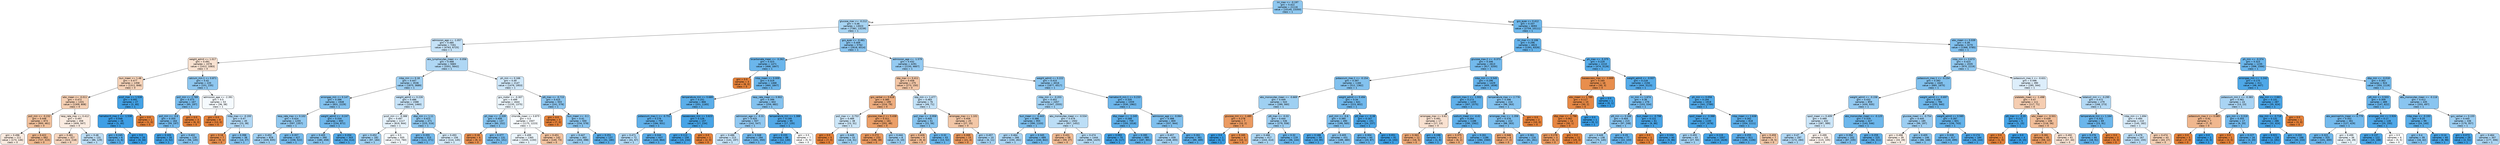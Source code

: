 digraph Tree {
node [shape=box, style="filled, rounded", color="black", fontname="helvetica"] ;
edge [fontname="helvetica"] ;
0 [label="inr_max <= -0.197\ngini = 0.422\nsamples = 21116\nvalue = [10140, 23350]\nclass = 1", fillcolor="#8fc8f0"] ;
1 [label="glucose_max <= -0.212\ngini = 0.46\nsamples = 13023\nvalue = [7381, 13239]\nclass = 1", fillcolor="#a7d4f3"] ;
0 -> 1 [labeldistance=2.5, labelangle=45, headlabel="True"] ;
2 [label="admission_age <= -1.057\ngini = 0.485\nsamples = 7261\nvalue = [4763, 6725]\nclass = 1", fillcolor="#c5e2f7"] ;
1 -> 2 ;
3 [label="weight_admit <= 1.017\ngini = 0.491\nsamples = 1578\nvalue = [1412, 1083]\nclass = 0", fillcolor="#f9e2d1"] ;
2 -> 3 ;
4 [label="bun_mean <= 1.48\ngini = 0.477\nsamples = 1358\nvalue = [1311, 848]\nclass = 0", fillcolor="#f6d3b9"] ;
3 -> 4 ;
5 [label="wbc_mean <= -0.011\ngini = 0.472\nsamples = 1331\nvalue = [1309, 808]\nclass = 0", fillcolor="#f5cfb3"] ;
4 -> 5 ;
6 [label="po2_min <= -0.232\ngini = 0.448\nsamples = 873\nvalue = [900, 461]\nclass = 0", fillcolor="#f2c29e"] ;
5 -> 6 ;
7 [label="gini = 0.496\nsamples = 211\nvalue = [173, 146]\nclass = 0", fillcolor="#fbebe0"] ;
6 -> 7 ;
8 [label="gini = 0.422\nsamples = 662\nvalue = [727, 315]\nclass = 0", fillcolor="#f0b88f"] ;
6 -> 8 ;
9 [label="resp_rate_max <= 0.412\ngini = 0.497\nsamples = 458\nvalue = [409, 347]\nclass = 0", fillcolor="#fbece1"] ;
5 -> 9 ;
10 [label="gini = 0.481\nsamples = 327\nvalue = [323, 218]\nclass = 0", fillcolor="#f7d6bf"] ;
9 -> 10 ;
11 [label="gini = 0.48\nsamples = 131\nvalue = [86, 129]\nclass = 1", fillcolor="#bddef6"] ;
9 -> 11 ;
12 [label="pco2_max <= 1.528\ngini = 0.091\nsamples = 27\nvalue = [2, 40]\nclass = 1", fillcolor="#43a2e6"] ;
4 -> 12 ;
13 [label="hematocrit_max.1 <= -1.538\ngini = 0.048\nsamples = 26\nvalue = [1, 40]\nclass = 1", fillcolor="#3e9fe6"] ;
12 -> 13 ;
14 [label="gini = 0.245\nsamples = 6\nvalue = [1, 6]\nclass = 1", fillcolor="#5aade9"] ;
13 -> 14 ;
15 [label="gini = 0.0\nsamples = 20\nvalue = [0, 34]\nclass = 1", fillcolor="#399de5"] ;
13 -> 15 ;
16 [label="gini = 0.0\nsamples = 1\nvalue = [1, 0]\nclass = 0", fillcolor="#e58139"] ;
12 -> 16 ;
17 [label="calcium_min.1 <= 0.871\ngini = 0.42\nsamples = 220\nvalue = [101, 235]\nclass = 1", fillcolor="#8ec7f0"] ;
3 -> 17 ;
18 [label="po2_min <= 2.789\ngini = 0.373\nsamples = 167\nvalue = [65, 197]\nclass = 1", fillcolor="#7abdee"] ;
17 -> 18 ;
19 [label="po2_min <= -0.6\ngini = 0.355\nsamples = 164\nvalue = [59, 197]\nclass = 1", fillcolor="#74baed"] ;
18 -> 19 ;
20 [label="gini = 0.103\nsamples = 35\nvalue = [3, 52]\nclass = 1", fillcolor="#44a3e6"] ;
19 -> 20 ;
21 [label="gini = 0.402\nsamples = 129\nvalue = [56, 145]\nclass = 1", fillcolor="#85c3ef"] ;
19 -> 21 ;
22 [label="gini = 0.0\nsamples = 3\nvalue = [6, 0]\nclass = 0", fillcolor="#e58139"] ;
18 -> 22 ;
23 [label="admission_age <= -2.391\ngini = 0.5\nsamples = 53\nvalue = [36, 38]\nclass = 1", fillcolor="#f5fafe"] ;
17 -> 23 ;
24 [label="gini = 0.0\nsamples = 8\nvalue = [13, 0]\nclass = 0", fillcolor="#e58139"] ;
23 -> 24 ;
25 [label="mbp_max <= -0.193\ngini = 0.47\nsamples = 45\nvalue = [23, 38]\nclass = 1", fillcolor="#b1d8f5"] ;
23 -> 25 ;
26 [label="gini = 0.18\nsamples = 7\nvalue = [9, 1]\nclass = 0", fillcolor="#e88f4f"] ;
25 -> 26 ;
27 [label="gini = 0.398\nsamples = 38\nvalue = [14, 37]\nclass = 1", fillcolor="#84c2ef"] ;
25 -> 27 ;
28 [label="abs_lymphocytes_mean <= -0.056\ngini = 0.468\nsamples = 5683\nvalue = [3351, 5642]\nclass = 1", fillcolor="#afd7f4"] ;
2 -> 28 ;
29 [label="mbp_min <= 0.18\ngini = 0.447\nsamples = 3536\nvalue = [1875, 3689]\nclass = 1", fillcolor="#9ecff2"] ;
28 -> 29 ;
30 [label="aniongap_min <= 0.147\ngini = 0.396\nsamples = 1948\nvalue = [831, 2229]\nclass = 1", fillcolor="#83c2ef"] ;
29 -> 30 ;
31 [label="resp_rate_max <= 0.102\ngini = 0.424\nsamples = 1255\nvalue = [597, 1357]\nclass = 1", fillcolor="#90c8f0"] ;
30 -> 31 ;
32 [label="gini = 0.452\nsamples = 828\nvalue = [439, 835]\nclass = 1", fillcolor="#a1d1f3"] ;
31 -> 32 ;
33 [label="gini = 0.357\nsamples = 427\nvalue = [158, 522]\nclass = 1", fillcolor="#75bbed"] ;
31 -> 33 ;
34 [label="weight_admit <= -0.247\ngini = 0.334\nsamples = 693\nvalue = [234, 872]\nclass = 1", fillcolor="#6eb7ec"] ;
30 -> 34 ;
35 [label="gini = 0.405\nsamples = 390\nvalue = [180, 458]\nclass = 1", fillcolor="#87c4ef"] ;
34 -> 35 ;
36 [label="gini = 0.204\nsamples = 303\nvalue = [54, 414]\nclass = 1", fillcolor="#53aae8"] ;
34 -> 36 ;
37 [label="weight_admit <= 0.226\ngini = 0.486\nsamples = 1588\nvalue = [1044, 1460]\nclass = 1", fillcolor="#c7e3f8"] ;
29 -> 37 ;
38 [label="pco2_min <= -0.388\ngini = 0.497\nsamples = 1117\nvalue = [819, 944]\nclass = 1", fillcolor="#e5f2fc"] ;
37 -> 38 ;
39 [label="gini = 0.452\nsamples = 182\nvalue = [97, 184]\nclass = 1", fillcolor="#a1d1f3"] ;
38 -> 39 ;
40 [label="gini = 0.5\nsamples = 935\nvalue = [722, 760]\nclass = 1", fillcolor="#f5fafe"] ;
38 -> 40 ;
41 [label="dbp_min <= 1.11\ngini = 0.423\nsamples = 471\nvalue = [225, 516]\nclass = 1", fillcolor="#8fc8f0"] ;
37 -> 41 ;
42 [label="gini = 0.355\nsamples = 315\nvalue = [111, 371]\nclass = 1", fillcolor="#74baed"] ;
41 -> 42 ;
43 [label="gini = 0.493\nsamples = 156\nvalue = [114, 145]\nclass = 1", fillcolor="#d5eaf9"] ;
41 -> 43 ;
44 [label="ph_min <= 0.166\ngini = 0.49\nsamples = 2147\nvalue = [1476, 1953]\nclass = 1", fillcolor="#cfe7f9"] ;
28 -> 44 ;
45 [label="gcs_motor <= -0.307\ngini = 0.499\nsamples = 1644\nvalue = [1235, 1375]\nclass = 1", fillcolor="#ebf5fc"] ;
44 -> 45 ;
46 [label="ph_max <= -2.339\ngini = 0.406\nsamples = 137\nvalue = [60, 152]\nclass = 1", fillcolor="#87c4ef"] ;
45 -> 46 ;
47 [label="gini = 0.18\nsamples = 6\nvalue = [9, 1]\nclass = 0", fillcolor="#e88f4f"] ;
46 -> 47 ;
48 [label="gini = 0.377\nsamples = 131\nvalue = [51, 151]\nclass = 1", fillcolor="#7cbeee"] ;
46 -> 48 ;
49 [label="chloride_mean <= 0.875\ngini = 0.5\nsamples = 1507\nvalue = [1175, 1223]\nclass = 1", fillcolor="#f7fbfe"] ;
45 -> 49 ;
50 [label="gini = 0.499\nsamples = 1365\nvalue = [1035, 1150]\nclass = 1", fillcolor="#ebf5fc"] ;
49 -> 50 ;
51 [label="gini = 0.451\nsamples = 142\nvalue = [140, 73]\nclass = 0", fillcolor="#f3c3a0"] ;
49 -> 51 ;
52 [label="ptt_max <= -0.715\ngini = 0.415\nsamples = 503\nvalue = [241, 578]\nclass = 1", fillcolor="#8cc6f0"] ;
44 -> 52 ;
53 [label="gini = 0.0\nsamples = 3\nvalue = [7, 0]\nclass = 0", fillcolor="#e58139"] ;
52 -> 53 ;
54 [label="bun_mean <= -0.1\ngini = 0.41\nsamples = 500\nvalue = [234, 578]\nclass = 1", fillcolor="#89c5f0"] ;
52 -> 54 ;
55 [label="gini = 0.447\nsamples = 363\nvalue = [203, 398]\nclass = 1", fillcolor="#9ecff2"] ;
54 -> 55 ;
56 [label="gini = 0.251\nsamples = 137\nvalue = [31, 180]\nclass = 1", fillcolor="#5baee9"] ;
54 -> 56 ;
57 [label="gcs_eyes <= -0.461\ngini = 0.409\nsamples = 5762\nvalue = [2618, 6514]\nclass = 1", fillcolor="#89c4ef"] ;
1 -> 57 ;
58 [label="bicarbonate_mean <= -3.262\ngini = 0.323\nsamples = 1471\nvalue = [468, 1847]\nclass = 1", fillcolor="#6bb6ec"] ;
57 -> 58 ;
59 [label="gini = 0.0\nsamples = 3\nvalue = [8, 0]\nclass = 0", fillcolor="#e58139"] ;
58 -> 59 ;
60 [label="mbp_mean <= 0.009\ngini = 0.319\nsamples = 1468\nvalue = [460, 1847]\nclass = 1", fillcolor="#6ab5eb"] ;
58 -> 60 ;
61 [label="temperature_min <= 0.689\ngini = 0.251\nsamples = 866\nvalue = [201, 1165]\nclass = 1", fillcolor="#5baee9"] ;
60 -> 61 ;
62 [label="potassium_max.1 <= -0.751\ngini = 0.276\nsamples = 709\nvalue = [184, 931]\nclass = 1", fillcolor="#60b0ea"] ;
61 -> 62 ;
63 [label="gini = 0.471\nsamples = 72\nvalue = [41, 67]\nclass = 1", fillcolor="#b2d9f5"] ;
62 -> 63 ;
64 [label="gini = 0.244\nsamples = 637\nvalue = [143, 864]\nclass = 1", fillcolor="#5aade9"] ;
62 -> 64 ;
65 [label="baseexcess_min <= 3.623\ngini = 0.126\nsamples = 157\nvalue = [17, 234]\nclass = 1", fillcolor="#47a4e7"] ;
61 -> 65 ;
66 [label="gini = 0.113\nsamples = 156\nvalue = [15, 234]\nclass = 1", fillcolor="#46a3e7"] ;
65 -> 66 ;
67 [label="gini = 0.0\nsamples = 1\nvalue = [2, 0]\nclass = 0", fillcolor="#e58139"] ;
65 -> 67 ;
68 [label="resp_rate_mean <= 0.902\ngini = 0.399\nsamples = 602\nvalue = [259, 682]\nclass = 1", fillcolor="#84c2ef"] ;
60 -> 68 ;
69 [label="admission_age <= -0.31\ngini = 0.425\nsamples = 507\nvalue = [242, 547]\nclass = 1", fillcolor="#91c8f1"] ;
68 -> 69 ;
70 [label="gini = 0.486\nsamples = 213\nvalue = [141, 197]\nclass = 1", fillcolor="#c7e3f8"] ;
69 -> 70 ;
71 [label="gini = 0.348\nsamples = 294\nvalue = [101, 350]\nclass = 1", fillcolor="#72b9ed"] ;
69 -> 71 ;
72 [label="temperature_min <= 1.388\ngini = 0.199\nsamples = 95\nvalue = [17, 135]\nclass = 1", fillcolor="#52a9e8"] ;
68 -> 72 ;
73 [label="gini = 0.155\nsamples = 88\nvalue = [12, 130]\nclass = 1", fillcolor="#4ba6e7"] ;
72 -> 73 ;
74 [label="gini = 0.5\nsamples = 7\nvalue = [5, 5]\nclass = 0", fillcolor="#ffffff"] ;
72 -> 74 ;
75 [label="admission_age <= -1.579\ngini = 0.432\nsamples = 4291\nvalue = [2150, 4667]\nclass = 1", fillcolor="#94caf1"] ;
57 -> 75 ;
76 [label="sbp_max <= 0.411\ngini = 0.458\nsamples = 275\nvalue = [273, 150]\nclass = 0", fillcolor="#f3c6a6"] ;
75 -> 76 ;
77 [label="gcs_verbal <= 0.618\ngini = 0.385\nsamples = 199\nvalue = [224, 79]\nclass = 0", fillcolor="#eead7f"] ;
76 -> 77 ;
78 [label="po2_max <= -0.753\ngini = 0.489\nsamples = 38\nvalue = [23, 31]\nclass = 1", fillcolor="#cce6f8"] ;
77 -> 78 ;
79 [label="gini = 0.0\nsamples = 5\nvalue = [7, 0]\nclass = 0", fillcolor="#e58139"] ;
78 -> 79 ;
80 [label="gini = 0.449\nsamples = 33\nvalue = [16, 31]\nclass = 1", fillcolor="#9fd0f2"] ;
78 -> 80 ;
81 [label="glucose_max.2 <= 5.438\ngini = 0.311\nsamples = 161\nvalue = [201, 48]\nclass = 0", fillcolor="#eb9f68"] ;
77 -> 81 ;
82 [label="gini = 0.272\nsamples = 153\nvalue = [196, 38]\nclass = 0", fillcolor="#ea995f"] ;
81 -> 82 ;
83 [label="gini = 0.444\nsamples = 8\nvalue = [5, 10]\nclass = 1", fillcolor="#9ccef2"] ;
81 -> 83 ;
84 [label="sbp_min <= 1.477\ngini = 0.483\nsamples = 76\nvalue = [49, 71]\nclass = 1", fillcolor="#c2e1f7"] ;
76 -> 84 ;
85 [label="po2_max <= -0.958\ngini = 0.405\nsamples = 51\nvalue = [22, 56]\nclass = 1", fillcolor="#87c4ef"] ;
84 -> 85 ;
86 [label="gini = 0.426\nsamples = 8\nvalue = [9, 4]\nclass = 0", fillcolor="#f1b991"] ;
85 -> 86 ;
87 [label="gini = 0.32\nsamples = 43\nvalue = [13, 52]\nclass = 1", fillcolor="#6ab6ec"] ;
85 -> 87 ;
88 [label="aniongap_max <= 1.101\ngini = 0.459\nsamples = 25\nvalue = [27, 15]\nclass = 0", fillcolor="#f3c7a7"] ;
84 -> 88 ;
89 [label="gini = 0.269\nsamples = 15\nvalue = [21, 4]\nclass = 0", fillcolor="#ea995f"] ;
88 -> 89 ;
90 [label="gini = 0.457\nsamples = 10\nvalue = [6, 11]\nclass = 1", fillcolor="#a5d2f3"] ;
88 -> 90 ;
91 [label="weight_admit <= 0.222\ngini = 0.415\nsamples = 4016\nvalue = [1877, 4517]\nclass = 1", fillcolor="#8bc6f0"] ;
75 -> 91 ;
92 [label="mbp_min <= -0.203\ngini = 0.452\nsamples = 2457\nvalue = [1347, 2555]\nclass = 1", fillcolor="#a1d1f3"] ;
91 -> 92 ;
93 [label="bun_mean <= -0.443\ngini = 0.386\nsamples = 955\nvalue = [390, 1103]\nclass = 1", fillcolor="#7fc0ee"] ;
92 -> 93 ;
94 [label="gini = 0.464\nsamples = 266\nvalue = [150, 261]\nclass = 1", fillcolor="#abd5f4"] ;
93 -> 94 ;
95 [label="gini = 0.345\nsamples = 689\nvalue = [240, 842]\nclass = 1", fillcolor="#71b9ec"] ;
93 -> 95 ;
96 [label="abs_monocytes_mean <= -0.534\ngini = 0.479\nsamples = 1502\nvalue = [957, 1452]\nclass = 1", fillcolor="#bcdef6"] ;
92 -> 96 ;
97 [label="gini = 0.431\nsamples = 58\nvalue = [59, 27]\nclass = 0", fillcolor="#f1bb94"] ;
96 -> 97 ;
98 [label="gini = 0.474\nsamples = 1444\nvalue = [898, 1425]\nclass = 1", fillcolor="#b6dbf5"] ;
96 -> 98 ;
99 [label="hematocrit_min.1 <= 0.233\ngini = 0.335\nsamples = 1559\nvalue = [530, 1962]\nclass = 1", fillcolor="#6eb7ec"] ;
91 -> 99 ;
100 [label="dbp_mean <= -1.245\ngini = 0.268\nsamples = 759\nvalue = [193, 1018]\nclass = 1", fillcolor="#5fb0ea"] ;
99 -> 100 ;
101 [label="gini = 0.093\nsamples = 70\nvalue = [6, 117]\nclass = 1", fillcolor="#43a2e6"] ;
100 -> 101 ;
102 [label="gini = 0.285\nsamples = 689\nvalue = [187, 901]\nclass = 1", fillcolor="#62b1ea"] ;
100 -> 102 ;
103 [label="admission_age <= -0.064\ngini = 0.388\nsamples = 800\nvalue = [337, 944]\nclass = 1", fillcolor="#80c0ee"] ;
99 -> 103 ;
104 [label="gini = 0.457\nsamples = 439\nvalue = [248, 455]\nclass = 1", fillcolor="#a5d2f3"] ;
103 -> 104 ;
105 [label="gini = 0.261\nsamples = 361\nvalue = [89, 489]\nclass = 1", fillcolor="#5dafea"] ;
103 -> 105 ;
106 [label="gcs_eyes <= 0.412\ngini = 0.337\nsamples = 8093\nvalue = [2759, 10111]\nclass = 1", fillcolor="#6fb8ec"] ;
0 -> 106 [labeldistance=2.5, labelangle=-45, headlabel="False"] ;
107 [label="inr_max <= 0.106\ngini = 0.296\nsamples = 4823\nvalue = [1391, 6326]\nclass = 1", fillcolor="#65b3eb"] ;
106 -> 107 ;
108 [label="glucose_max.2 <= -0.373\ngini = 0.346\nsamples = 2613\nvalue = [917, 3200]\nclass = 1", fillcolor="#72b9ec"] ;
107 -> 108 ;
109 [label="potassium_max.1 <= -0.154\ngini = 0.397\nsamples = 1184\nvalue = [512, 1362]\nclass = 1", fillcolor="#83c2ef"] ;
108 -> 109 ;
110 [label="abs_monocytes_mean <= -0.669\ngini = 0.449\nsamples = 543\nvalue = [289, 560]\nclass = 1", fillcolor="#9fd0f2"] ;
109 -> 110 ;
111 [label="glucose_min <= -1.485\ngini = 0.278\nsamples = 7\nvalue = [10, 2]\nclass = 0", fillcolor="#ea9a61"] ;
110 -> 111 ;
112 [label="gini = 0.0\nsamples = 1\nvalue = [0, 1]\nclass = 1", fillcolor="#399de5"] ;
111 -> 112 ;
113 [label="gini = 0.165\nsamples = 6\nvalue = [10, 1]\nclass = 0", fillcolor="#e88e4d"] ;
111 -> 113 ;
114 [label="ptt_max <= -0.03\ngini = 0.444\nsamples = 536\nvalue = [279, 558]\nclass = 1", fillcolor="#9ccef2"] ;
110 -> 114 ;
115 [label="gini = 0.466\nsamples = 417\nvalue = [243, 414]\nclass = 1", fillcolor="#add7f4"] ;
114 -> 115 ;
116 [label="gini = 0.32\nsamples = 119\nvalue = [36, 144]\nclass = 1", fillcolor="#6ab6ec"] ;
114 -> 116 ;
117 [label="weight_admit <= 0.494\ngini = 0.34\nsamples = 641\nvalue = [223, 802]\nclass = 1", fillcolor="#70b8ec"] ;
109 -> 117 ;
118 [label="po2_min <= -0.6\ngini = 0.385\nsamples = 490\nvalue = [199, 565]\nclass = 1", fillcolor="#7fc0ee"] ;
117 -> 118 ;
119 [label="gini = 0.188\nsamples = 59\nvalue = [10, 85]\nclass = 1", fillcolor="#50a9e8"] ;
118 -> 119 ;
120 [label="gini = 0.405\nsamples = 431\nvalue = [189, 480]\nclass = 1", fillcolor="#87c4ef"] ;
118 -> 120 ;
121 [label="ptt_max <= -0.38\ngini = 0.167\nsamples = 151\nvalue = [24, 237]\nclass = 1", fillcolor="#4da7e8"] ;
117 -> 121 ;
122 [label="gini = 0.304\nsamples = 60\nvalue = [20, 87]\nclass = 1", fillcolor="#67b4eb"] ;
121 -> 122 ;
123 [label="gini = 0.051\nsamples = 91\nvalue = [4, 150]\nclass = 1", fillcolor="#3ea0e6"] ;
121 -> 123 ;
124 [label="mbp_min <= 0.545\ngini = 0.296\nsamples = 1429\nvalue = [405, 1838]\nclass = 1", fillcolor="#65b3eb"] ;
108 -> 124 ;
125 [label="calcium_max.1 <= -1.932\ngini = 0.273\nsamples = 1205\nvalue = [307, 1575]\nclass = 1", fillcolor="#60b0ea"] ;
124 -> 125 ;
126 [label="aniongap_max <= 0.61\ngini = 0.491\nsamples = 17\nvalue = [17, 13]\nclass = 0", fillcolor="#f9e1d0"] ;
125 -> 126 ;
127 [label="gini = 0.363\nsamples = 12\nvalue = [16, 5]\nclass = 0", fillcolor="#eda877"] ;
126 -> 127 ;
128 [label="gini = 0.198\nsamples = 5\nvalue = [1, 8]\nclass = 1", fillcolor="#52a9e8"] ;
126 -> 128 ;
129 [label="sodium_mean <= -4.41\ngini = 0.264\nsamples = 1188\nvalue = [290, 1562]\nclass = 1", fillcolor="#5eafea"] ;
125 -> 129 ;
130 [label="gini = 0.375\nsamples = 2\nvalue = [6, 2]\nclass = 0", fillcolor="#eeab7b"] ;
129 -> 130 ;
131 [label="gini = 0.261\nsamples = 1186\nvalue = [284, 1560]\nclass = 1", fillcolor="#5dafea"] ;
129 -> 131 ;
132 [label="temperature_max <= 2.776\ngini = 0.396\nsamples = 224\nvalue = [98, 263]\nclass = 1", fillcolor="#83c2ef"] ;
124 -> 132 ;
133 [label="aniongap_max <= -1.356\ngini = 0.376\nsamples = 222\nvalue = [88, 263]\nclass = 1", fillcolor="#7bbeee"] ;
132 -> 133 ;
134 [label="gini = 0.346\nsamples = 6\nvalue = [7, 2]\nclass = 0", fillcolor="#eca572"] ;
133 -> 134 ;
135 [label="gini = 0.361\nsamples = 216\nvalue = [81, 261]\nclass = 1", fillcolor="#76bbed"] ;
133 -> 135 ;
136 [label="gini = 0.0\nsamples = 2\nvalue = [10, 0]\nclass = 0", fillcolor="#e58139"] ;
132 -> 136 ;
137 [label="ph_max <= -5.375\ngini = 0.229\nsamples = 2210\nvalue = [474, 3126]\nclass = 1", fillcolor="#57ace9"] ;
107 -> 137 ;
138 [label="baseexcess_max <= -3.669\ngini = 0.165\nsamples = 16\nvalue = [30, 3]\nclass = 0", fillcolor="#e88e4d"] ;
137 -> 138 ;
139 [label="wbc_mean <= 1.789\ngini = 0.117\nsamples = 15\nvalue = [30, 2]\nclass = 0", fillcolor="#e78946"] ;
138 -> 139 ;
140 [label="dbp_max <= -1.796\ngini = 0.062\nsamples = 14\nvalue = [30, 1]\nclass = 0", fillcolor="#e68540"] ;
139 -> 140 ;
141 [label="gini = 0.278\nsamples = 3\nvalue = [5, 1]\nclass = 0", fillcolor="#ea9a61"] ;
140 -> 141 ;
142 [label="gini = 0.0\nsamples = 11\nvalue = [25, 0]\nclass = 0", fillcolor="#e58139"] ;
140 -> 142 ;
143 [label="gini = 0.0\nsamples = 1\nvalue = [0, 1]\nclass = 1", fillcolor="#399de5"] ;
139 -> 143 ;
144 [label="gini = 0.0\nsamples = 1\nvalue = [0, 1]\nclass = 1", fillcolor="#399de5"] ;
138 -> 144 ;
145 [label="weight_admit <= -0.937\ngini = 0.218\nsamples = 2194\nvalue = [444, 3123]\nclass = 1", fillcolor="#55abe9"] ;
137 -> 145 ;
146 [label="inr_min <= 1.674\ngini = 0.36\nsamples = 276\nvalue = [103, 334]\nclass = 1", fillcolor="#76bbed"] ;
145 -> 146 ;
147 [label="ptt_min <= 0.168\ngini = 0.404\nsamples = 215\nvalue = [97, 248]\nclass = 1", fillcolor="#86c3ef"] ;
146 -> 147 ;
148 [label="gini = 0.449\nsamples = 138\nvalue = [75, 145]\nclass = 1", fillcolor="#9fd0f2"] ;
147 -> 148 ;
149 [label="gini = 0.29\nsamples = 77\nvalue = [22, 103]\nclass = 1", fillcolor="#63b2eb"] ;
147 -> 149 ;
150 [label="bun_mean <= -0.798\ngini = 0.122\nsamples = 61\nvalue = [6, 86]\nclass = 1", fillcolor="#47a4e7"] ;
146 -> 150 ;
151 [label="gini = 0.0\nsamples = 1\nvalue = [1, 0]\nclass = 0", fillcolor="#e58139"] ;
150 -> 151 ;
152 [label="gini = 0.104\nsamples = 60\nvalue = [5, 86]\nclass = 1", fillcolor="#45a3e7"] ;
150 -> 152 ;
153 [label="ph_min <= 0.058\ngini = 0.194\nsamples = 1918\nvalue = [341, 2789]\nclass = 1", fillcolor="#51a9e8"] ;
145 -> 153 ;
154 [label="spo2_mean <= -3.388\ngini = 0.14\nsamples = 1100\nvalue = [137, 1678]\nclass = 1", fillcolor="#49a5e7"] ;
153 -> 154 ;
155 [label="gini = 0.455\nsamples = 43\nvalue = [27, 50]\nclass = 1", fillcolor="#a4d2f3"] ;
154 -> 155 ;
156 [label="gini = 0.119\nsamples = 1057\nvalue = [110, 1628]\nclass = 1", fillcolor="#46a4e7"] ;
154 -> 156 ;
157 [label="mbp_mean <= 2.638\ngini = 0.262\nsamples = 818\nvalue = [204, 1111]\nclass = 1", fillcolor="#5dafea"] ;
153 -> 157 ;
158 [label="gini = 0.255\nsamples = 811\nvalue = [195, 1106]\nclass = 1", fillcolor="#5caeea"] ;
157 -> 158 ;
159 [label="gini = 0.459\nsamples = 7\nvalue = [9, 5]\nclass = 0", fillcolor="#f3c7a7"] ;
157 -> 159 ;
160 [label="wbc_mean <= 0.039\ngini = 0.39\nsamples = 3270\nvalue = [1368, 3785]\nclass = 1", fillcolor="#81c0ee"] ;
106 -> 160 ;
161 [label="mbp_min <= 0.673\ngini = 0.423\nsamples = 2035\nvalue = [970, 2219]\nclass = 1", fillcolor="#90c8f0"] ;
160 -> 161 ;
162 [label="potassium_max.1 <= -0.154\ngini = 0.392\nsamples = 1645\nvalue = [685, 1875]\nclass = 1", fillcolor="#81c1ee"] ;
161 -> 162 ;
163 [label="weight_admit <= -0.158\ngini = 0.432\nsamples = 859\nvalue = [430, 935]\nclass = 1", fillcolor="#94caf1"] ;
162 -> 163 ;
164 [label="spo2_mean <= 0.409\ngini = 0.489\nsamples = 432\nvalue = [287, 389]\nclass = 1", fillcolor="#cbe5f8"] ;
163 -> 164 ;
165 [label="gini = 0.47\nsamples = 297\nvalue = [172, 284]\nclass = 1", fillcolor="#b1d8f5"] ;
164 -> 165 ;
166 [label="gini = 0.499\nsamples = 135\nvalue = [115, 105]\nclass = 0", fillcolor="#fdf4ee"] ;
164 -> 166 ;
167 [label="abs_monocytes_mean <= -0.125\ngini = 0.329\nsamples = 427\nvalue = [143, 546]\nclass = 1", fillcolor="#6db7ec"] ;
163 -> 167 ;
168 [label="gini = 0.394\nsamples = 202\nvalue = [87, 235]\nclass = 1", fillcolor="#82c1ef"] ;
167 -> 168 ;
169 [label="gini = 0.259\nsamples = 225\nvalue = [56, 311]\nclass = 1", fillcolor="#5dafea"] ;
167 -> 169 ;
170 [label="weight_admit <= -0.697\ngini = 0.336\nsamples = 786\nvalue = [255, 940]\nclass = 1", fillcolor="#6fb8ec"] ;
162 -> 170 ;
171 [label="glucose_mean <= -0.754\ngini = 0.445\nsamples = 185\nvalue = [99, 197]\nclass = 1", fillcolor="#9dcef2"] ;
170 -> 171 ;
172 [label="gini = 0.498\nsamples = 39\nvalue = [33, 29]\nclass = 0", fillcolor="#fcf0e7"] ;
171 -> 172 ;
173 [label="gini = 0.405\nsamples = 146\nvalue = [66, 168]\nclass = 1", fillcolor="#87c4ef"] ;
171 -> 173 ;
174 [label="weight_admit <= 0.585\ngini = 0.287\nsamples = 601\nvalue = [156, 743]\nclass = 1", fillcolor="#63b2ea"] ;
170 -> 174 ;
175 [label="gini = 0.328\nsamples = 417\nvalue = [130, 499]\nclass = 1", fillcolor="#6db7ec"] ;
174 -> 175 ;
176 [label="gini = 0.174\nsamples = 184\nvalue = [26, 244]\nclass = 1", fillcolor="#4ea7e8"] ;
174 -> 176 ;
177 [label="potassium_max.1 <= -0.631\ngini = 0.496\nsamples = 390\nvalue = [285, 344]\nclass = 1", fillcolor="#ddeefb"] ;
161 -> 177 ;
178 [label="platelets_mean <= -1.498\ngini = 0.47\nsamples = 111\nvalue = [117, 71]\nclass = 0", fillcolor="#f5cdb1"] ;
177 -> 178 ;
179 [label="ptt_max <= -0.35\ngini = 0.117\nsamples = 5\nvalue = [1, 15]\nclass = 1", fillcolor="#46a4e7"] ;
178 -> 179 ;
180 [label="gini = 0.0\nsamples = 1\nvalue = [1, 0]\nclass = 0", fillcolor="#e58139"] ;
179 -> 180 ;
181 [label="gini = 0.0\nsamples = 4\nvalue = [0, 15]\nclass = 1", fillcolor="#399de5"] ;
179 -> 181 ;
182 [label="wbc_mean <= -0.501\ngini = 0.439\nsamples = 106\nvalue = [116, 56]\nclass = 0", fillcolor="#f2be99"] ;
178 -> 182 ;
183 [label="gini = 0.281\nsamples = 45\nvalue = [59, 12]\nclass = 0", fillcolor="#ea9b61"] ;
182 -> 183 ;
184 [label="gini = 0.492\nsamples = 61\nvalue = [57, 44]\nclass = 0", fillcolor="#f9e2d2"] ;
182 -> 184 ;
185 [label="totalco2_min <= -0.295\ngini = 0.472\nsamples = 279\nvalue = [168, 273]\nclass = 1", fillcolor="#b3d9f5"] ;
177 -> 185 ;
186 [label="temperature_min <= 1.164\ngini = 0.322\nsamples = 69\nvalue = [23, 91]\nclass = 1", fillcolor="#6bb6ec"] ;
185 -> 186 ;
187 [label="gini = 0.276\nsamples = 66\nvalue = [18, 91]\nclass = 1", fillcolor="#60b0ea"] ;
186 -> 187 ;
188 [label="gini = 0.0\nsamples = 3\nvalue = [5, 0]\nclass = 0", fillcolor="#e58139"] ;
186 -> 188 ;
189 [label="mbp_min <= 1.694\ngini = 0.494\nsamples = 210\nvalue = [145, 182]\nclass = 1", fillcolor="#d7ebfa"] ;
185 -> 189 ;
190 [label="gini = 0.479\nsamples = 167\nvalue = [102, 155]\nclass = 1", fillcolor="#bbddf6"] ;
189 -> 190 ;
191 [label="gini = 0.474\nsamples = 43\nvalue = [43, 27]\nclass = 0", fillcolor="#f5d0b5"] ;
189 -> 191 ;
192 [label="ph_min <= -0.374\ngini = 0.323\nsamples = 1235\nvalue = [398, 1566]\nclass = 1", fillcolor="#6bb6ec"] ;
160 -> 192 ;
193 [label="aniongap_min <= -1.242\ngini = 0.175\nsamples = 311\nvalue = [48, 447]\nclass = 1", fillcolor="#4ea8e8"] ;
192 -> 193 ;
194 [label="potassium_min.1 <= -0.383\ngini = 0.461\nsamples = 24\nvalue = [13, 23]\nclass = 1", fillcolor="#a9d4f4"] ;
193 -> 194 ;
195 [label="potassium_max.1 <= 0.085\ngini = 0.42\nsamples = 7\nvalue = [7, 3]\nclass = 0", fillcolor="#f0b78e"] ;
194 -> 195 ;
196 [label="gini = 0.0\nsamples = 5\nvalue = [7, 0]\nclass = 0", fillcolor="#e58139"] ;
195 -> 196 ;
197 [label="gini = 0.0\nsamples = 2\nvalue = [0, 3]\nclass = 1", fillcolor="#399de5"] ;
195 -> 197 ;
198 [label="gcs_min <= 0.318\ngini = 0.355\nsamples = 17\nvalue = [6, 20]\nclass = 1", fillcolor="#74baed"] ;
194 -> 198 ;
199 [label="gini = 0.0\nsamples = 1\nvalue = [3, 0]\nclass = 0", fillcolor="#e58139"] ;
198 -> 199 ;
200 [label="gini = 0.227\nsamples = 16\nvalue = [3, 20]\nclass = 1", fillcolor="#57ace9"] ;
198 -> 200 ;
201 [label="sbp_min <= 2.661\ngini = 0.141\nsamples = 287\nvalue = [35, 424]\nclass = 1", fillcolor="#49a5e7"] ;
193 -> 201 ;
202 [label="sbp_min <= -0.718\ngini = 0.131\nsamples = 286\nvalue = [32, 424]\nclass = 1", fillcolor="#48a4e7"] ;
201 -> 202 ;
203 [label="gini = 0.021\nsamples = 118\nvalue = [2, 191]\nclass = 1", fillcolor="#3b9ee5"] ;
202 -> 203 ;
204 [label="gini = 0.202\nsamples = 168\nvalue = [30, 233]\nclass = 1", fillcolor="#52aae8"] ;
202 -> 204 ;
205 [label="gini = 0.0\nsamples = 1\nvalue = [3, 0]\nclass = 0", fillcolor="#e58139"] ;
201 -> 205 ;
206 [label="dbp_min <= -0.018\ngini = 0.363\nsamples = 924\nvalue = [350, 1119]\nclass = 1", fillcolor="#77bced"] ;
192 -> 206 ;
207 [label="ptt_min <= 0.503\ngini = 0.309\nsamples = 489\nvalue = [147, 622]\nclass = 1", fillcolor="#68b4eb"] ;
206 -> 207 ;
208 [label="abs_eosinophils_mean <= 0.779\ngini = 0.352\nsamples = 361\nvalue = [127, 429]\nclass = 1", fillcolor="#74baed"] ;
207 -> 208 ;
209 [label="gini = 0.322\nsamples = 325\nvalue = [101, 400]\nclass = 1", fillcolor="#6bb6ec"] ;
208 -> 209 ;
210 [label="gini = 0.499\nsamples = 36\nvalue = [26, 29]\nclass = 1", fillcolor="#ebf5fc"] ;
208 -> 210 ;
211 [label="aniongap_min <= 2.926\ngini = 0.17\nsamples = 128\nvalue = [20, 193]\nclass = 1", fillcolor="#4ea7e8"] ;
207 -> 211 ;
212 [label="gini = 0.137\nsamples = 122\nvalue = [15, 188]\nclass = 1", fillcolor="#49a5e7"] ;
211 -> 212 ;
213 [label="gini = 0.5\nsamples = 6\nvalue = [5, 5]\nclass = 0", fillcolor="#ffffff"] ;
211 -> 213 ;
214 [label="abs_monocytes_mean <= -0.116\ngini = 0.412\nsamples = 435\nvalue = [203, 497]\nclass = 1", fillcolor="#8ac5f0"] ;
206 -> 214 ;
215 [label="mbp_max <= -0.193\ngini = 0.25\nsamples = 99\nvalue = [24, 140]\nclass = 1", fillcolor="#5baee9"] ;
214 -> 215 ;
216 [label="gini = 0.4\nsamples = 39\nvalue = [16, 42]\nclass = 1", fillcolor="#84c2ef"] ;
215 -> 216 ;
217 [label="gini = 0.14\nsamples = 60\nvalue = [8, 98]\nclass = 1", fillcolor="#49a5e7"] ;
215 -> 217 ;
218 [label="gcs_verbal <= 0.155\ngini = 0.445\nsamples = 336\nvalue = [179, 357]\nclass = 1", fillcolor="#9ccef2"] ;
214 -> 218 ;
219 [label="gini = 0.073\nsamples = 29\nvalue = [2, 51]\nclass = 1", fillcolor="#41a1e6"] ;
218 -> 219 ;
220 [label="gini = 0.464\nsamples = 307\nvalue = [177, 306]\nclass = 1", fillcolor="#acd6f4"] ;
218 -> 220 ;
}